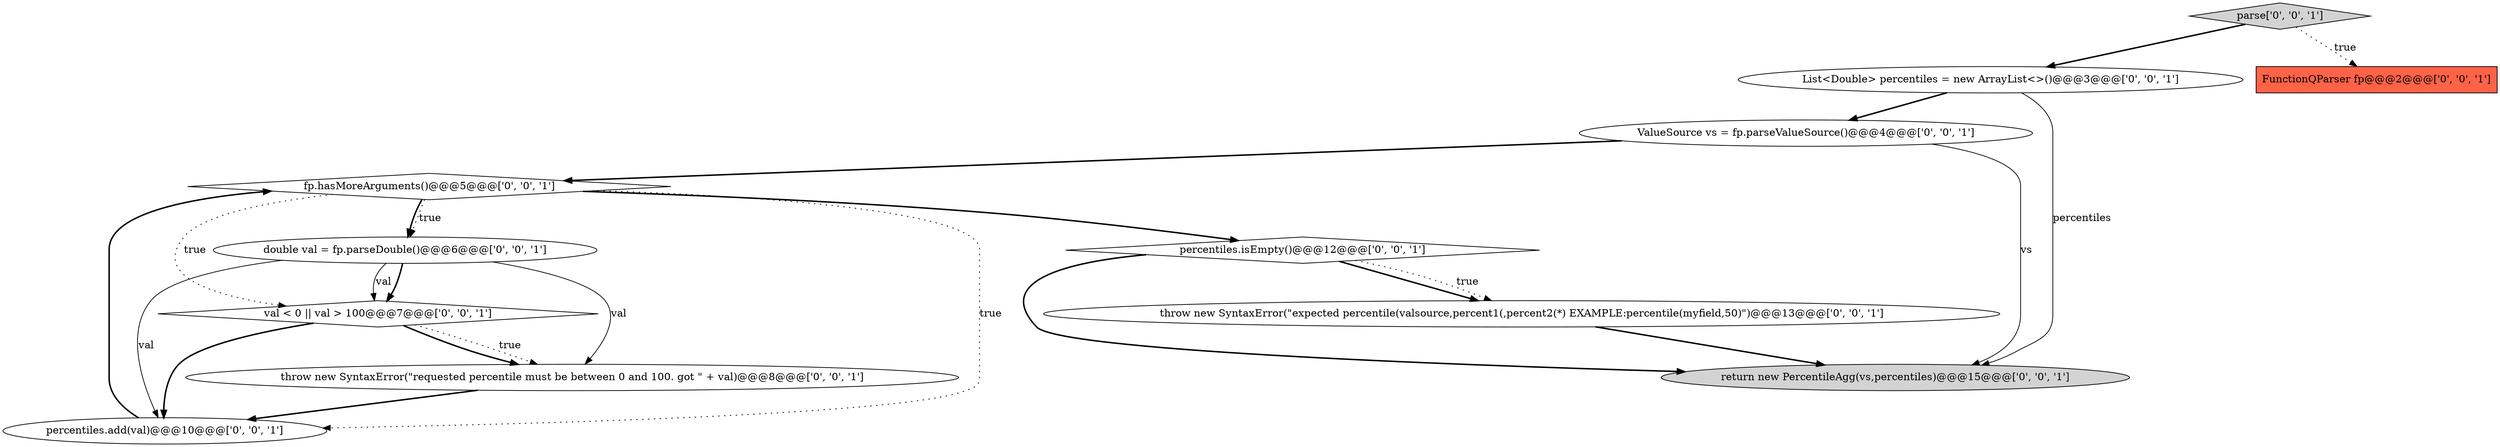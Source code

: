 digraph {
8 [style = filled, label = "return new PercentileAgg(vs,percentiles)@@@15@@@['0', '0', '1']", fillcolor = lightgray, shape = ellipse image = "AAA0AAABBB3BBB"];
4 [style = filled, label = "throw new SyntaxError(\"expected percentile(valsource,percent1(,percent2(*) EXAMPLE:percentile(myfield,50)\")@@@13@@@['0', '0', '1']", fillcolor = white, shape = ellipse image = "AAA0AAABBB3BBB"];
10 [style = filled, label = "percentiles.add(val)@@@10@@@['0', '0', '1']", fillcolor = white, shape = ellipse image = "AAA0AAABBB3BBB"];
1 [style = filled, label = "double val = fp.parseDouble()@@@6@@@['0', '0', '1']", fillcolor = white, shape = ellipse image = "AAA0AAABBB3BBB"];
6 [style = filled, label = "fp.hasMoreArguments()@@@5@@@['0', '0', '1']", fillcolor = white, shape = diamond image = "AAA0AAABBB3BBB"];
5 [style = filled, label = "ValueSource vs = fp.parseValueSource()@@@4@@@['0', '0', '1']", fillcolor = white, shape = ellipse image = "AAA0AAABBB3BBB"];
7 [style = filled, label = "List<Double> percentiles = new ArrayList<>()@@@3@@@['0', '0', '1']", fillcolor = white, shape = ellipse image = "AAA0AAABBB3BBB"];
3 [style = filled, label = "throw new SyntaxError(\"requested percentile must be between 0 and 100. got \" + val)@@@8@@@['0', '0', '1']", fillcolor = white, shape = ellipse image = "AAA0AAABBB3BBB"];
0 [style = filled, label = "percentiles.isEmpty()@@@12@@@['0', '0', '1']", fillcolor = white, shape = diamond image = "AAA0AAABBB3BBB"];
2 [style = filled, label = "FunctionQParser fp@@@2@@@['0', '0', '1']", fillcolor = tomato, shape = box image = "AAA0AAABBB3BBB"];
9 [style = filled, label = "val < 0 || val > 100@@@7@@@['0', '0', '1']", fillcolor = white, shape = diamond image = "AAA0AAABBB3BBB"];
11 [style = filled, label = "parse['0', '0', '1']", fillcolor = lightgray, shape = diamond image = "AAA0AAABBB3BBB"];
3->10 [style = bold, label=""];
7->8 [style = solid, label="percentiles"];
11->2 [style = dotted, label="true"];
0->4 [style = bold, label=""];
1->9 [style = bold, label=""];
10->6 [style = bold, label=""];
6->0 [style = bold, label=""];
9->3 [style = bold, label=""];
6->1 [style = dotted, label="true"];
4->8 [style = bold, label=""];
0->8 [style = bold, label=""];
1->3 [style = solid, label="val"];
11->7 [style = bold, label=""];
6->10 [style = dotted, label="true"];
1->9 [style = solid, label="val"];
7->5 [style = bold, label=""];
6->9 [style = dotted, label="true"];
9->3 [style = dotted, label="true"];
0->4 [style = dotted, label="true"];
5->8 [style = solid, label="vs"];
6->1 [style = bold, label=""];
1->10 [style = solid, label="val"];
5->6 [style = bold, label=""];
9->10 [style = bold, label=""];
}
